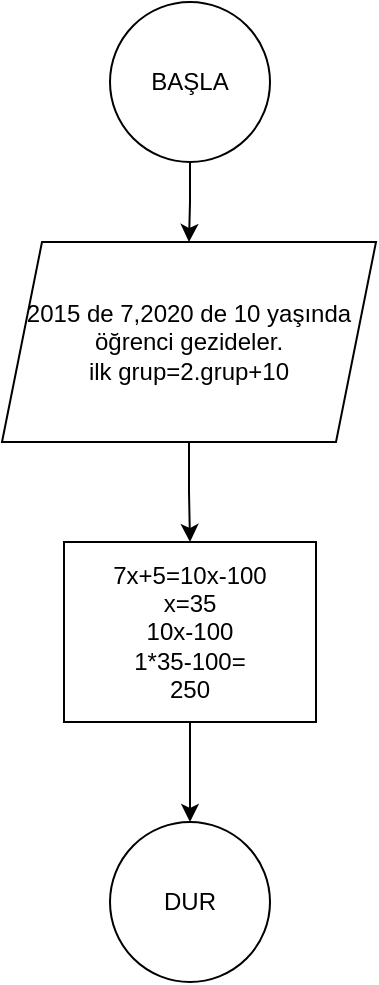 <mxfile version="15.0.3" type="device"><diagram id="VIlTHfGfOQvnoTIp-VaV" name="Page-1"><mxGraphModel dx="1248" dy="677" grid="1" gridSize="10" guides="1" tooltips="1" connect="1" arrows="1" fold="1" page="1" pageScale="1" pageWidth="827" pageHeight="1169" math="0" shadow="0"><root><mxCell id="0"/><mxCell id="1" parent="0"/><mxCell id="9AOGUmAK7J8k-nvq0JBB-1" value="DUR" style="ellipse;whiteSpace=wrap;html=1;aspect=fixed;" vertex="1" parent="1"><mxGeometry x="374" y="480" width="80" height="80" as="geometry"/></mxCell><mxCell id="9AOGUmAK7J8k-nvq0JBB-4" value="" style="edgeStyle=orthogonalEdgeStyle;rounded=0;orthogonalLoop=1;jettySize=auto;html=1;" edge="1" parent="1" source="9AOGUmAK7J8k-nvq0JBB-2" target="9AOGUmAK7J8k-nvq0JBB-3"><mxGeometry relative="1" as="geometry"/></mxCell><mxCell id="9AOGUmAK7J8k-nvq0JBB-2" value="BAŞLA" style="ellipse;whiteSpace=wrap;html=1;aspect=fixed;" vertex="1" parent="1"><mxGeometry x="374" y="70" width="80" height="80" as="geometry"/></mxCell><mxCell id="9AOGUmAK7J8k-nvq0JBB-6" value="" style="edgeStyle=orthogonalEdgeStyle;rounded=0;orthogonalLoop=1;jettySize=auto;html=1;" edge="1" parent="1" source="9AOGUmAK7J8k-nvq0JBB-3" target="9AOGUmAK7J8k-nvq0JBB-5"><mxGeometry relative="1" as="geometry"/></mxCell><mxCell id="9AOGUmAK7J8k-nvq0JBB-3" value="2015 de 7,2020 de 10 yaşında öğrenci gezideler.&lt;br&gt;ilk grup=2.grup+10" style="shape=parallelogram;perimeter=parallelogramPerimeter;whiteSpace=wrap;html=1;fixedSize=1;" vertex="1" parent="1"><mxGeometry x="320" y="190" width="187" height="100" as="geometry"/></mxCell><mxCell id="9AOGUmAK7J8k-nvq0JBB-7" value="" style="edgeStyle=orthogonalEdgeStyle;rounded=0;orthogonalLoop=1;jettySize=auto;html=1;" edge="1" parent="1" source="9AOGUmAK7J8k-nvq0JBB-5" target="9AOGUmAK7J8k-nvq0JBB-1"><mxGeometry relative="1" as="geometry"/></mxCell><mxCell id="9AOGUmAK7J8k-nvq0JBB-5" value="7x+5=10x-100&lt;br&gt;x=35&lt;br&gt;10x-100&lt;br&gt;1*35-100=&lt;br&gt;250" style="rounded=0;whiteSpace=wrap;html=1;" vertex="1" parent="1"><mxGeometry x="351" y="340" width="126" height="90" as="geometry"/></mxCell></root></mxGraphModel></diagram></mxfile>